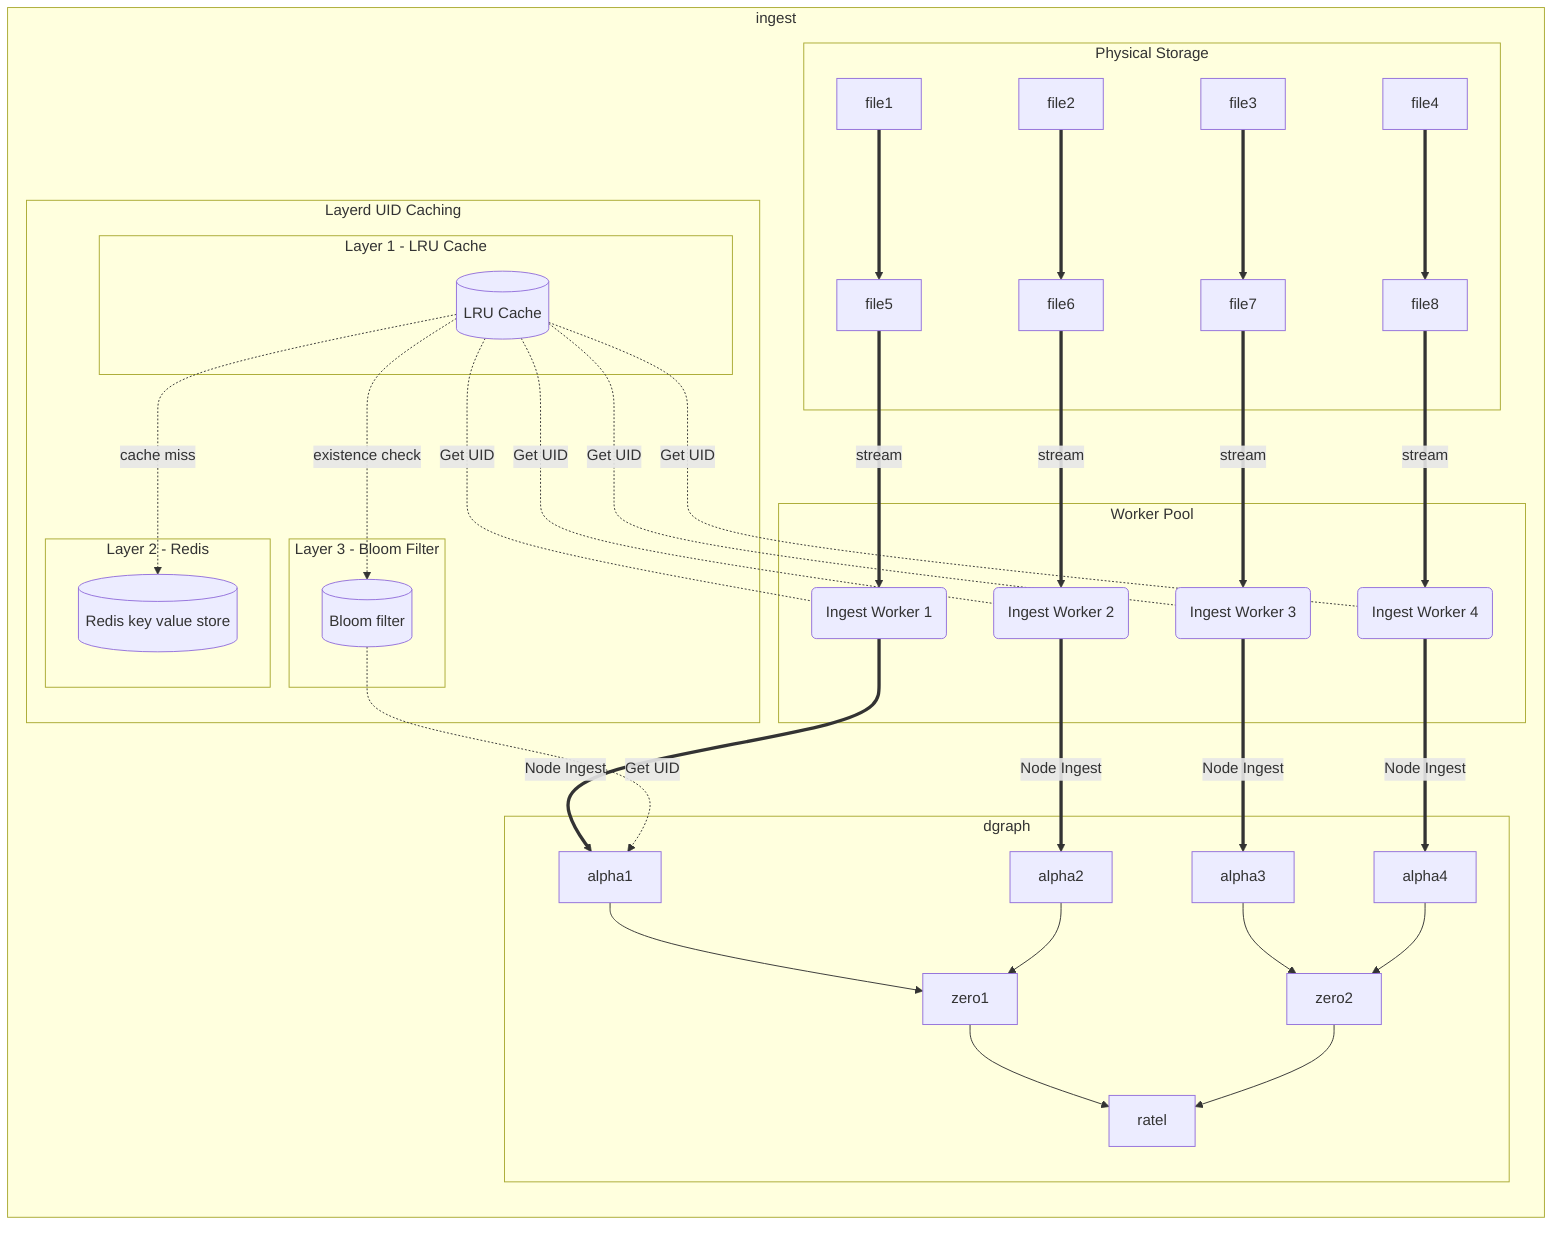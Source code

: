 graph LR
  subgraph ingest[ingest]
  subgraph Physical Storage
  f1[file1] ==> f5[file5]
  f2[file2] ==> f6[file6]
  f3[file3] ==> f7[file7]
  f4[file4] ==> f8[file8]
  end

  subgraph Layerd UID Caching

  subgraph Layer 2 - Redis
  redis[(Redis key value store)]
  end

  subgraph Layer 3 - Bloom Filter
  bloom[(Bloom filter)]
  end

  subgraph Layer 1 - LRU Cache
  lru[(LRU Cache)]
  lru -.-> |cache miss| redis
  lru -.-> |existence check| bloom
  end

  end

  subgraph Worker Pool
  f5 ==>|stream| w1(Ingest  Worker 1)
  f6 ==>|stream| w2(Ingest  Worker 2)
  f7 ==>|stream| w3(Ingest  Worker 3)
  f8 ==>|stream| w4(Ingest  Worker 4)
  lru <-.- |Get UID| w1 & w2 & w3 & w4
  end


  subgraph dgraph[dgraph]
  w1 ==> |Node Ingest| a1
  w2 ==> |Node Ingest| a2
  w3 ==> |Node Ingest| a3
  w4 ==> |Node Ingest| a4

  z1[zero1] & z2[zero2] --> ratel
  a1[alpha1] --> z1
  a2[alpha2] --> z1
  a3[alpha3] --> z2
  a4[alpha4] --> z2
  bloom -.-> |Get UID| a1
  end
  end